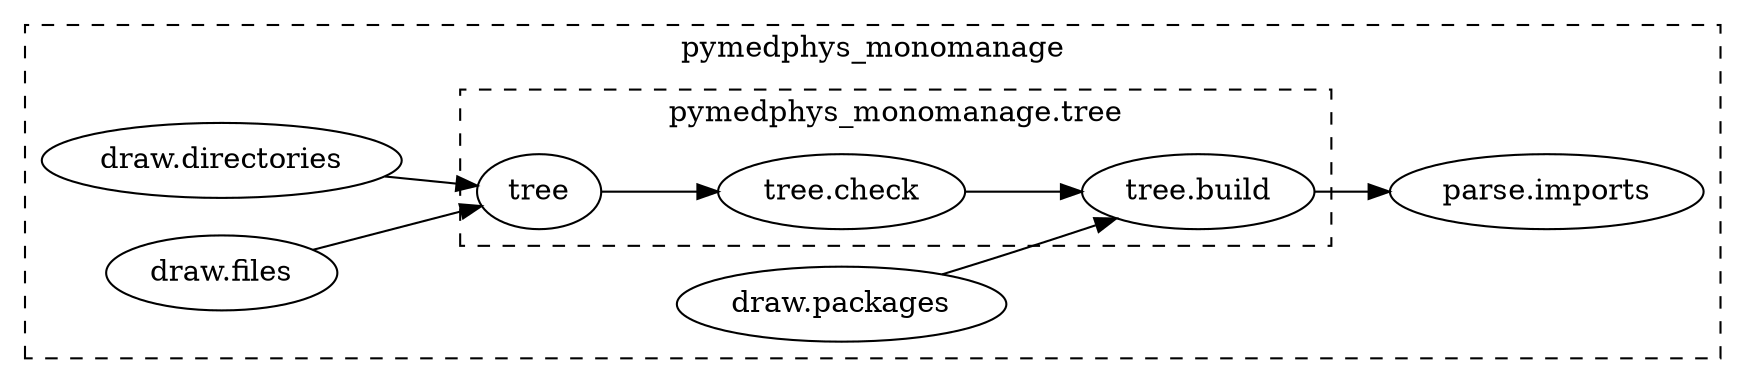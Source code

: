 strict digraph {
	graph [rankdir=LR];
	subgraph cluster_0 {
		graph [URL="#pymedphys-monomanage",
			label=pymedphys_monomanage,
			style=dashed
		];
		subgraph cluster_1 {
			graph [URL="#pymedphys-monomanage-tree",
				label="pymedphys_monomanage.tree"
			];
			{
				graph [rank=same];
				"pymedphys_monomanage.tree.build"				 [URL="https://github.com/pymedphys/pymedphys/blob/master/packages/pymedphys_monomanage/src/pymedphys_monomanage/tree/build.py",
					label="tree.build"];
			}
			{
				graph [rank=same];
				"pymedphys_monomanage.tree.check"				 [URL="https://github.com/pymedphys/pymedphys/blob/master/packages/pymedphys_monomanage/src/pymedphys_monomanage/tree/check.py",
					label="tree.check"];
			}
			{
				graph [rank=same];
				"pymedphys_monomanage.tree"				 [URL="https://github.com/pymedphys/pymedphys/blob/master/packages/pymedphys_monomanage/src/pymedphys_monomanage/tree",
					label=tree];
			}
		}
		"pymedphys_monomanage.draw.directories"		 [URL="https://github.com/pymedphys/pymedphys/blob/master/packages/pymedphys_monomanage/src/pymedphys_monomanage/draw/directories.py",
			label="draw.directories"];
		"pymedphys_monomanage.draw.files"		 [URL="https://github.com/pymedphys/pymedphys/blob/master/packages/pymedphys_monomanage/src/pymedphys_monomanage/draw/files.py",
			label="draw.files"];
		"pymedphys_monomanage.draw.packages"		 [URL="https://github.com/pymedphys/pymedphys/blob/master/packages/pymedphys_monomanage/src/pymedphys_monomanage/draw/packages.py",
			label="draw.packages"];
		"pymedphys_monomanage.parse.imports"		 [URL="https://github.com/pymedphys/pymedphys/blob/master/packages/pymedphys_monomanage/src/pymedphys_monomanage/parse/imports.py",
			label="parse.imports"];
	}
	"pymedphys_monomanage.draw.directories" -> "pymedphys_monomanage.tree";
	"pymedphys_monomanage.draw.files" -> "pymedphys_monomanage.tree";
	"pymedphys_monomanage.draw.packages" -> "pymedphys_monomanage.tree.build";
	"pymedphys_monomanage.tree.build" -> "pymedphys_monomanage.parse.imports";
	"pymedphys_monomanage.tree.check" -> "pymedphys_monomanage.tree.build";
	"pymedphys_monomanage.tree" -> "pymedphys_monomanage.tree.check";
}
